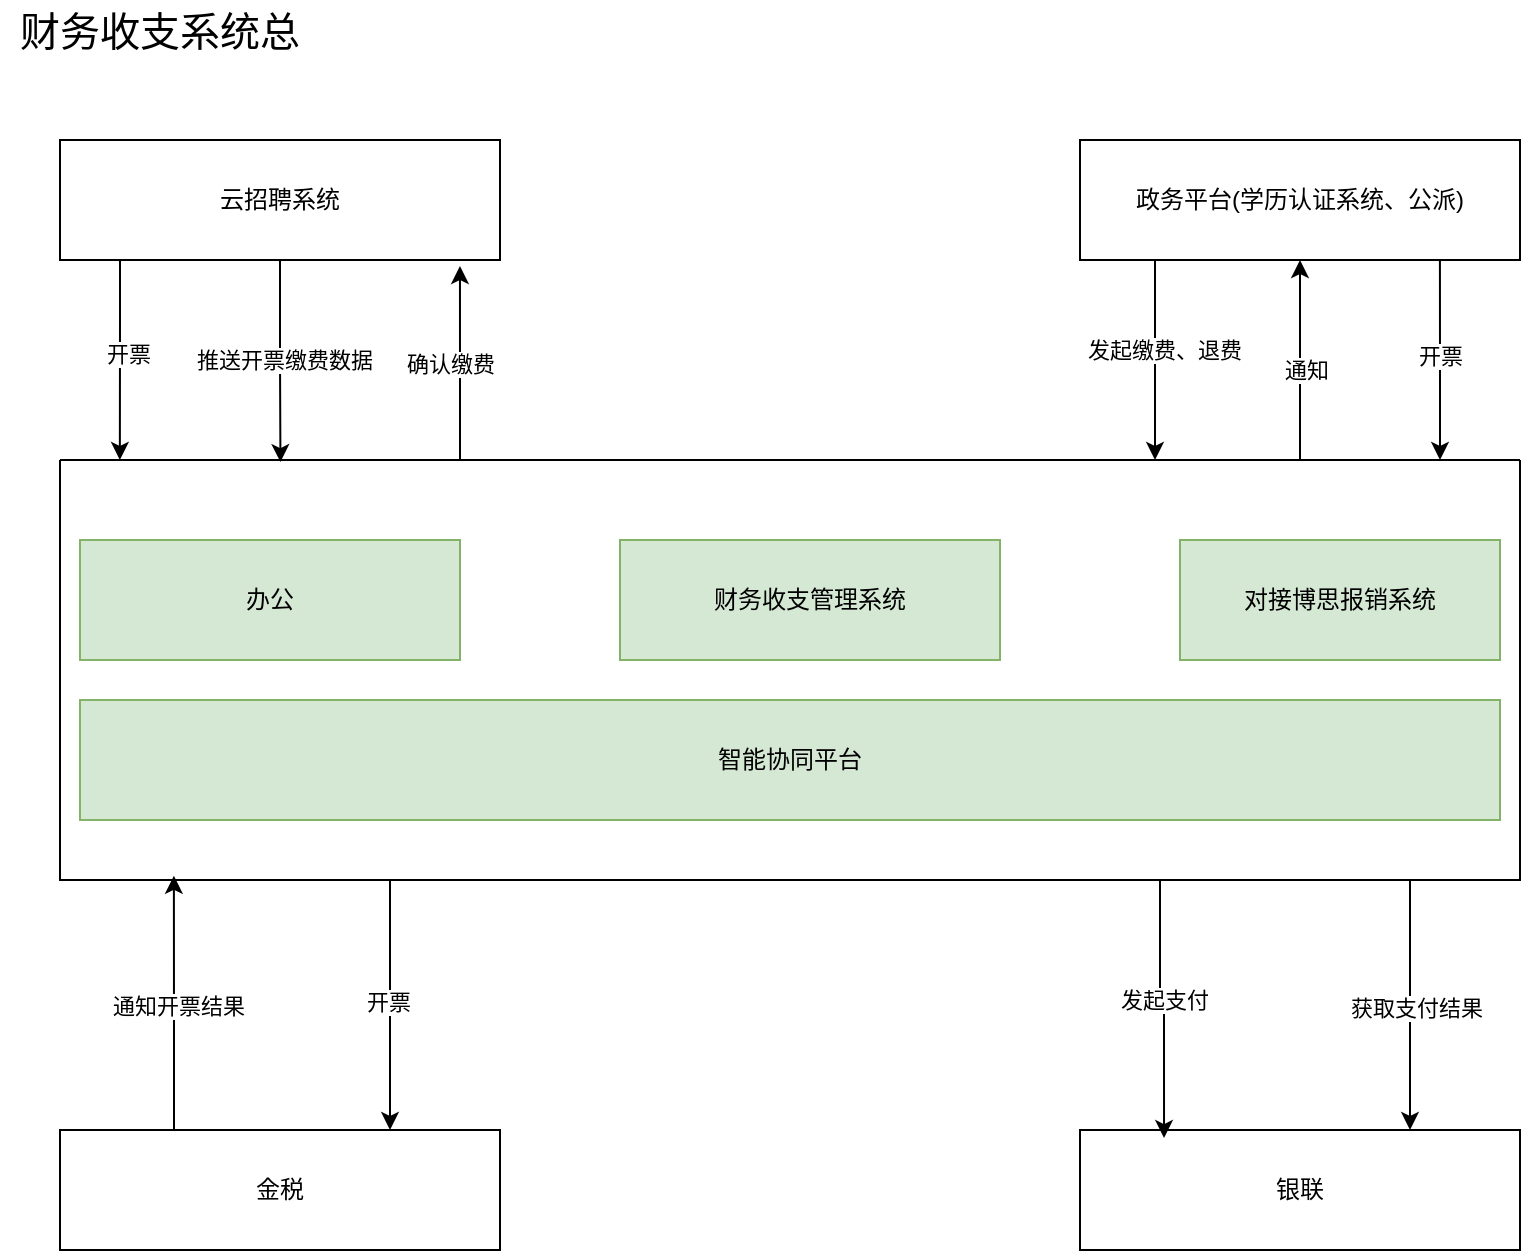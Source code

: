 <mxfile version="24.7.7">
  <diagram name="第 1 页" id="mmZgXKD3ZRKLnQviUQY3">
    <mxGraphModel dx="1434" dy="746" grid="1" gridSize="10" guides="1" tooltips="1" connect="1" arrows="1" fold="1" page="1" pageScale="1" pageWidth="827" pageHeight="1169" math="0" shadow="0">
      <root>
        <mxCell id="0" />
        <mxCell id="1" parent="0" />
        <mxCell id="tRCTvvSIcZAqEMqoj9UI-10" style="edgeStyle=orthogonalEdgeStyle;rounded=0;orthogonalLoop=1;jettySize=auto;html=1;entryX=0.75;entryY=0;entryDx=0;entryDy=0;" edge="1" parent="1" source="rgHk43R0lnlLl56AyZZH-2" target="UEry_to2XUphcIJdFs72-3">
          <mxGeometry relative="1" as="geometry">
            <Array as="points">
              <mxPoint x="698" y="200" />
            </Array>
          </mxGeometry>
        </mxCell>
        <mxCell id="tRCTvvSIcZAqEMqoj9UI-11" value="发起缴费、退费" style="edgeLabel;html=1;align=center;verticalAlign=middle;resizable=0;points=[];" vertex="1" connectable="0" parent="tRCTvvSIcZAqEMqoj9UI-10">
          <mxGeometry x="-0.1" y="4" relative="1" as="geometry">
            <mxPoint as="offset" />
          </mxGeometry>
        </mxCell>
        <mxCell id="rgHk43R0lnlLl56AyZZH-2" value="政务平台(学历认证系统、公派)" style="rounded=0;whiteSpace=wrap;html=1;" parent="1" vertex="1">
          <mxGeometry x="660" y="90" width="220" height="60" as="geometry" />
        </mxCell>
        <mxCell id="LMH38nqzzMzODzYaf8PD-1" value="财务收支系统总" style="text;html=1;align=center;verticalAlign=middle;whiteSpace=wrap;rounded=0;fontSize=20;" parent="1" vertex="1">
          <mxGeometry x="120" y="20" width="160" height="30" as="geometry" />
        </mxCell>
        <mxCell id="tRCTvvSIcZAqEMqoj9UI-12" style="edgeStyle=orthogonalEdgeStyle;rounded=0;orthogonalLoop=1;jettySize=auto;html=1;" edge="1" parent="1" source="UEry_to2XUphcIJdFs72-3" target="rgHk43R0lnlLl56AyZZH-2">
          <mxGeometry relative="1" as="geometry">
            <Array as="points">
              <mxPoint x="770" y="210" />
              <mxPoint x="770" y="210" />
            </Array>
          </mxGeometry>
        </mxCell>
        <mxCell id="tRCTvvSIcZAqEMqoj9UI-13" value="通知" style="edgeLabel;html=1;align=center;verticalAlign=middle;resizable=0;points=[];" vertex="1" connectable="0" parent="tRCTvvSIcZAqEMqoj9UI-12">
          <mxGeometry x="-0.1" y="-3" relative="1" as="geometry">
            <mxPoint as="offset" />
          </mxGeometry>
        </mxCell>
        <mxCell id="tRCTvvSIcZAqEMqoj9UI-21" style="edgeStyle=orthogonalEdgeStyle;rounded=0;orthogonalLoop=1;jettySize=auto;html=1;entryX=0.75;entryY=0;entryDx=0;entryDy=0;" edge="1" parent="1" source="UEry_to2XUphcIJdFs72-3" target="tRCTvvSIcZAqEMqoj9UI-20">
          <mxGeometry relative="1" as="geometry">
            <Array as="points">
              <mxPoint x="315" y="510" />
              <mxPoint x="315" y="510" />
            </Array>
          </mxGeometry>
        </mxCell>
        <mxCell id="tRCTvvSIcZAqEMqoj9UI-22" value="开票" style="edgeLabel;html=1;align=center;verticalAlign=middle;resizable=0;points=[];" vertex="1" connectable="0" parent="tRCTvvSIcZAqEMqoj9UI-21">
          <mxGeometry x="-0.024" y="-1" relative="1" as="geometry">
            <mxPoint as="offset" />
          </mxGeometry>
        </mxCell>
        <mxCell id="tRCTvvSIcZAqEMqoj9UI-28" style="edgeStyle=orthogonalEdgeStyle;rounded=0;orthogonalLoop=1;jettySize=auto;html=1;entryX=0.75;entryY=0;entryDx=0;entryDy=0;" edge="1" parent="1" source="UEry_to2XUphcIJdFs72-3" target="tRCTvvSIcZAqEMqoj9UI-19">
          <mxGeometry relative="1" as="geometry">
            <Array as="points">
              <mxPoint x="825" y="490" />
              <mxPoint x="825" y="490" />
            </Array>
          </mxGeometry>
        </mxCell>
        <mxCell id="tRCTvvSIcZAqEMqoj9UI-29" value="获取支付结果" style="edgeLabel;html=1;align=center;verticalAlign=middle;resizable=0;points=[];" vertex="1" connectable="0" parent="tRCTvvSIcZAqEMqoj9UI-28">
          <mxGeometry x="0.024" y="3" relative="1" as="geometry">
            <mxPoint as="offset" />
          </mxGeometry>
        </mxCell>
        <mxCell id="UEry_to2XUphcIJdFs72-3" value="" style="swimlane;startSize=0;" parent="1" vertex="1">
          <mxGeometry x="150" y="250" width="730" height="210" as="geometry">
            <mxRectangle x="660" y="360" width="50" height="40" as="alternateBounds" />
          </mxGeometry>
        </mxCell>
        <mxCell id="UEry_to2XUphcIJdFs72-1" value="智能协同平台" style="rounded=0;whiteSpace=wrap;html=1;fillColor=#d5e8d4;strokeColor=#82b366;" parent="UEry_to2XUphcIJdFs72-3" vertex="1">
          <mxGeometry x="10" y="120" width="710" height="60" as="geometry" />
        </mxCell>
        <mxCell id="UEry_to2XUphcIJdFs72-2" value="对接博思报销系统" style="rounded=0;whiteSpace=wrap;html=1;fillColor=#d5e8d4;strokeColor=#82b366;" parent="UEry_to2XUphcIJdFs72-3" vertex="1">
          <mxGeometry x="560" y="40" width="160" height="60" as="geometry" />
        </mxCell>
        <mxCell id="UEry_to2XUphcIJdFs72-4" value="财务收支管理系统" style="rounded=0;whiteSpace=wrap;html=1;fillColor=#d5e8d4;strokeColor=#82b366;" parent="UEry_to2XUphcIJdFs72-3" vertex="1">
          <mxGeometry x="280" y="40" width="190" height="60" as="geometry" />
        </mxCell>
        <mxCell id="UEry_to2XUphcIJdFs72-5" value="办公" style="rounded=0;whiteSpace=wrap;html=1;fillColor=#d5e8d4;strokeColor=#82b366;" parent="UEry_to2XUphcIJdFs72-3" vertex="1">
          <mxGeometry x="10" y="40" width="190" height="60" as="geometry" />
        </mxCell>
        <mxCell id="tRCTvvSIcZAqEMqoj9UI-1" value="云招聘系统" style="rounded=0;whiteSpace=wrap;html=1;" vertex="1" parent="1">
          <mxGeometry x="150" y="90" width="220" height="60" as="geometry" />
        </mxCell>
        <mxCell id="tRCTvvSIcZAqEMqoj9UI-3" style="edgeStyle=orthogonalEdgeStyle;rounded=0;orthogonalLoop=1;jettySize=auto;html=1;entryX=0.041;entryY=0;entryDx=0;entryDy=0;entryPerimeter=0;" edge="1" parent="1" source="tRCTvvSIcZAqEMqoj9UI-1" target="UEry_to2XUphcIJdFs72-3">
          <mxGeometry relative="1" as="geometry">
            <Array as="points">
              <mxPoint x="180" y="180" />
              <mxPoint x="180" y="180" />
            </Array>
          </mxGeometry>
        </mxCell>
        <mxCell id="tRCTvvSIcZAqEMqoj9UI-4" value="开票" style="edgeLabel;html=1;align=center;verticalAlign=middle;resizable=0;points=[];" vertex="1" connectable="0" parent="tRCTvvSIcZAqEMqoj9UI-3">
          <mxGeometry x="-0.06" y="4" relative="1" as="geometry">
            <mxPoint as="offset" />
          </mxGeometry>
        </mxCell>
        <mxCell id="tRCTvvSIcZAqEMqoj9UI-5" style="edgeStyle=orthogonalEdgeStyle;rounded=0;orthogonalLoop=1;jettySize=auto;html=1;entryX=0.151;entryY=0.005;entryDx=0;entryDy=0;entryPerimeter=0;" edge="1" parent="1" source="tRCTvvSIcZAqEMqoj9UI-1" target="UEry_to2XUphcIJdFs72-3">
          <mxGeometry relative="1" as="geometry" />
        </mxCell>
        <mxCell id="tRCTvvSIcZAqEMqoj9UI-6" value="推送开票缴费数据" style="edgeLabel;html=1;align=center;verticalAlign=middle;resizable=0;points=[];" vertex="1" connectable="0" parent="tRCTvvSIcZAqEMqoj9UI-5">
          <mxGeometry x="-0.008" y="2" relative="1" as="geometry">
            <mxPoint as="offset" />
          </mxGeometry>
        </mxCell>
        <mxCell id="tRCTvvSIcZAqEMqoj9UI-8" style="edgeStyle=orthogonalEdgeStyle;rounded=0;orthogonalLoop=1;jettySize=auto;html=1;entryX=0.909;entryY=1.05;entryDx=0;entryDy=0;entryPerimeter=0;" edge="1" parent="1" source="UEry_to2XUphcIJdFs72-3" target="tRCTvvSIcZAqEMqoj9UI-1">
          <mxGeometry relative="1" as="geometry">
            <Array as="points">
              <mxPoint x="350" y="210" />
              <mxPoint x="350" y="210" />
            </Array>
          </mxGeometry>
        </mxCell>
        <mxCell id="tRCTvvSIcZAqEMqoj9UI-9" value="确认缴费" style="edgeLabel;html=1;align=center;verticalAlign=middle;resizable=0;points=[];" vertex="1" connectable="0" parent="tRCTvvSIcZAqEMqoj9UI-8">
          <mxGeometry x="-0.008" y="5" relative="1" as="geometry">
            <mxPoint as="offset" />
          </mxGeometry>
        </mxCell>
        <mxCell id="tRCTvvSIcZAqEMqoj9UI-17" style="edgeStyle=orthogonalEdgeStyle;rounded=0;orthogonalLoop=1;jettySize=auto;html=1;exitX=0.818;exitY=1;exitDx=0;exitDy=0;exitPerimeter=0;" edge="1" parent="1" source="rgHk43R0lnlLl56AyZZH-2" target="UEry_to2XUphcIJdFs72-3">
          <mxGeometry relative="1" as="geometry">
            <mxPoint x="840" y="160" as="sourcePoint" />
            <mxPoint x="842.77" y="237.9" as="targetPoint" />
            <Array as="points">
              <mxPoint x="840" y="210" />
              <mxPoint x="840" y="210" />
            </Array>
          </mxGeometry>
        </mxCell>
        <mxCell id="tRCTvvSIcZAqEMqoj9UI-18" value="开票" style="edgeLabel;html=1;align=center;verticalAlign=middle;resizable=0;points=[];" vertex="1" connectable="0" parent="tRCTvvSIcZAqEMqoj9UI-17">
          <mxGeometry x="-0.047" relative="1" as="geometry">
            <mxPoint as="offset" />
          </mxGeometry>
        </mxCell>
        <mxCell id="tRCTvvSIcZAqEMqoj9UI-19" value="银联" style="rounded=0;whiteSpace=wrap;html=1;" vertex="1" parent="1">
          <mxGeometry x="660" y="585" width="220" height="60" as="geometry" />
        </mxCell>
        <mxCell id="tRCTvvSIcZAqEMqoj9UI-20" value="金税" style="rounded=0;whiteSpace=wrap;html=1;" vertex="1" parent="1">
          <mxGeometry x="150" y="585" width="220" height="60" as="geometry" />
        </mxCell>
        <mxCell id="tRCTvvSIcZAqEMqoj9UI-23" style="edgeStyle=orthogonalEdgeStyle;rounded=0;orthogonalLoop=1;jettySize=auto;html=1;entryX=0.078;entryY=0.99;entryDx=0;entryDy=0;entryPerimeter=0;" edge="1" parent="1" source="tRCTvvSIcZAqEMqoj9UI-20" target="UEry_to2XUphcIJdFs72-3">
          <mxGeometry relative="1" as="geometry">
            <Array as="points">
              <mxPoint x="207" y="540" />
              <mxPoint x="207" y="540" />
            </Array>
          </mxGeometry>
        </mxCell>
        <mxCell id="tRCTvvSIcZAqEMqoj9UI-24" value="通知开票结果" style="edgeLabel;html=1;align=center;verticalAlign=middle;resizable=0;points=[];" vertex="1" connectable="0" parent="tRCTvvSIcZAqEMqoj9UI-23">
          <mxGeometry x="-0.024" y="-2" relative="1" as="geometry">
            <mxPoint as="offset" />
          </mxGeometry>
        </mxCell>
        <mxCell id="tRCTvvSIcZAqEMqoj9UI-25" style="edgeStyle=orthogonalEdgeStyle;rounded=0;orthogonalLoop=1;jettySize=auto;html=1;entryX=0.191;entryY=0.067;entryDx=0;entryDy=0;entryPerimeter=0;" edge="1" parent="1" source="UEry_to2XUphcIJdFs72-3" target="tRCTvvSIcZAqEMqoj9UI-19">
          <mxGeometry relative="1" as="geometry">
            <Array as="points">
              <mxPoint x="700" y="523" />
              <mxPoint x="702" y="523" />
            </Array>
          </mxGeometry>
        </mxCell>
        <mxCell id="tRCTvvSIcZAqEMqoj9UI-27" value="发起支付" style="edgeLabel;html=1;align=center;verticalAlign=middle;resizable=0;points=[];" vertex="1" connectable="0" parent="tRCTvvSIcZAqEMqoj9UI-25">
          <mxGeometry x="-0.104" y="1" relative="1" as="geometry">
            <mxPoint x="1" y="1" as="offset" />
          </mxGeometry>
        </mxCell>
      </root>
    </mxGraphModel>
  </diagram>
</mxfile>
